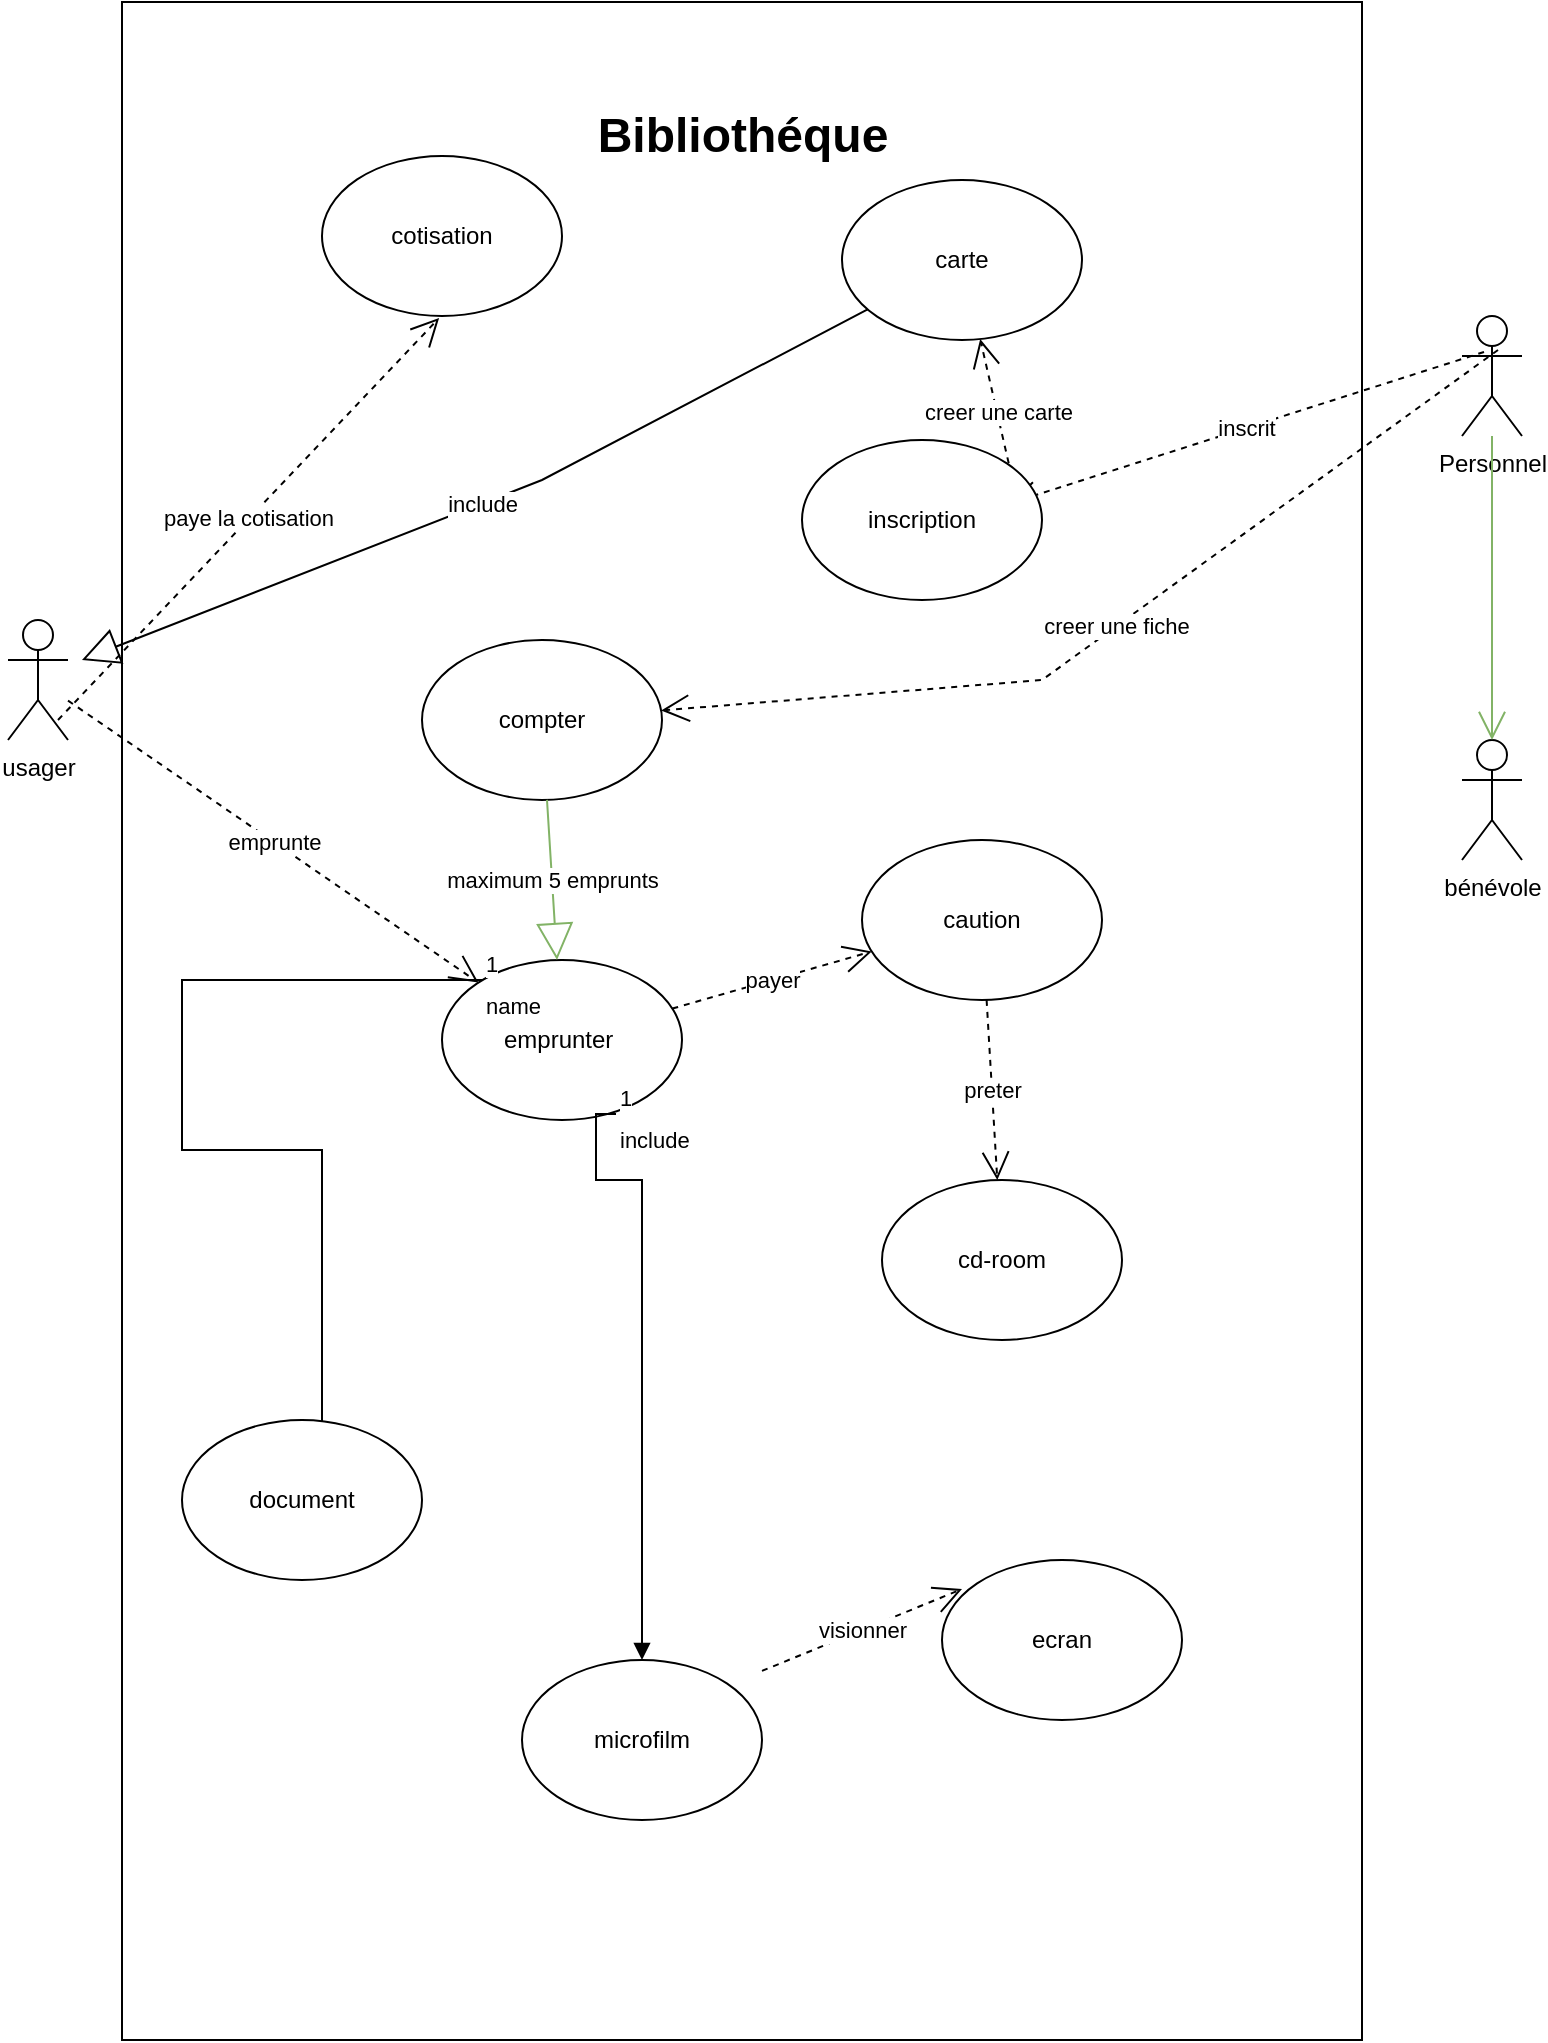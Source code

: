 <mxfile version="15.9.6" type="github">
  <diagram id="lQ0a94lmdzaRWGr032du" name="Page-1">
    <mxGraphModel dx="1350" dy="1942" grid="1" gridSize="10" guides="1" tooltips="1" connect="1" arrows="1" fold="1" page="1" pageScale="1" pageWidth="827" pageHeight="1169" math="0" shadow="0">
      <root>
        <mxCell id="0" />
        <mxCell id="1" parent="0" />
        <mxCell id="cyPY-RiiTBD_quAvL_1w-2" value="" style="rounded=0;whiteSpace=wrap;html=1;direction=south;" parent="1" vertex="1">
          <mxGeometry x="90" y="-1169" width="620" height="1019" as="geometry" />
        </mxCell>
        <mxCell id="cyPY-RiiTBD_quAvL_1w-3" value="&lt;font style=&quot;font-size: 24px&quot;&gt;&lt;b&gt;Bibliothéque&lt;/b&gt;&lt;/font&gt;" style="text;html=1;align=center;verticalAlign=middle;resizable=0;points=[];autosize=1;strokeColor=none;fillColor=none;" parent="1" vertex="1">
          <mxGeometry x="320" y="-1112" width="160" height="20" as="geometry" />
        </mxCell>
        <mxCell id="BAWyOKDqcm1cY8Z2Vvxt-1" value="usager" style="shape=umlActor;verticalLabelPosition=bottom;verticalAlign=top;html=1;outlineConnect=0;" parent="1" vertex="1">
          <mxGeometry x="33" y="-860" width="30" height="60" as="geometry" />
        </mxCell>
        <mxCell id="3aq6WHKHXTk7e97wV0Vl-1" value="Personnel" style="shape=umlActor;verticalLabelPosition=bottom;verticalAlign=top;html=1;" parent="1" vertex="1">
          <mxGeometry x="760" y="-1012" width="30" height="60" as="geometry" />
        </mxCell>
        <mxCell id="3aq6WHKHXTk7e97wV0Vl-2" value="bénévole" style="shape=umlActor;verticalLabelPosition=bottom;verticalAlign=top;html=1;" parent="1" vertex="1">
          <mxGeometry x="760" y="-800" width="30" height="60" as="geometry" />
        </mxCell>
        <mxCell id="3aq6WHKHXTk7e97wV0Vl-21" value="inscrit" style="endArrow=open;endSize=12;dashed=1;html=1;rounded=0;exitX=0.367;exitY=0.3;exitDx=0;exitDy=0;exitPerimeter=0;" parent="1" source="3aq6WHKHXTk7e97wV0Vl-1" edge="1">
          <mxGeometry width="160" relative="1" as="geometry">
            <mxPoint x="710" y="-990" as="sourcePoint" />
            <mxPoint x="534" y="-918.35" as="targetPoint" />
          </mxGeometry>
        </mxCell>
        <mxCell id="3aq6WHKHXTk7e97wV0Vl-22" value="creer une carte" style="endArrow=open;endSize=12;dashed=1;html=1;rounded=0;exitX=1.017;exitY=0.083;exitDx=0;exitDy=0;exitPerimeter=0;" parent="1" target="pSuiWLKc2Pd21CItgWu_-2" edge="1">
          <mxGeometry width="160" relative="1" as="geometry">
            <mxPoint x="536.04" y="-926.68" as="sourcePoint" />
            <mxPoint x="479.955" y="-1011" as="targetPoint" />
          </mxGeometry>
        </mxCell>
        <mxCell id="3aq6WHKHXTk7e97wV0Vl-25" value="paye la cotisation" style="endArrow=open;endSize=12;dashed=1;html=1;rounded=0;" parent="1" edge="1">
          <mxGeometry width="160" relative="1" as="geometry">
            <mxPoint x="58" y="-810" as="sourcePoint" />
            <mxPoint x="248.558" y="-1011" as="targetPoint" />
          </mxGeometry>
        </mxCell>
        <mxCell id="3aq6WHKHXTk7e97wV0Vl-27" value="emprunte" style="endArrow=open;endSize=12;dashed=1;html=1;rounded=0;" parent="1" source="BAWyOKDqcm1cY8Z2Vvxt-1" target="3aq6WHKHXTk7e97wV0Vl-32" edge="1">
          <mxGeometry width="160" relative="1" as="geometry">
            <mxPoint x="330" y="-810" as="sourcePoint" />
            <mxPoint x="490" y="-810" as="targetPoint" />
          </mxGeometry>
        </mxCell>
        <mxCell id="3aq6WHKHXTk7e97wV0Vl-29" value="caution" style="ellipse;whiteSpace=wrap;html=1;shadow=0;" parent="1" vertex="1">
          <mxGeometry x="460" y="-750" width="120" height="80" as="geometry" />
        </mxCell>
        <mxCell id="3aq6WHKHXTk7e97wV0Vl-30" value="preter" style="endArrow=open;endSize=12;dashed=1;html=1;rounded=0;" parent="1" source="3aq6WHKHXTk7e97wV0Vl-29" target="pSuiWLKc2Pd21CItgWu_-4" edge="1">
          <mxGeometry width="160" relative="1" as="geometry">
            <mxPoint x="330" y="-710" as="sourcePoint" />
            <mxPoint x="529.231" y="-600" as="targetPoint" />
          </mxGeometry>
        </mxCell>
        <mxCell id="3aq6WHKHXTk7e97wV0Vl-32" value="emprunter&amp;nbsp;" style="ellipse;whiteSpace=wrap;html=1;shadow=0;" parent="1" vertex="1">
          <mxGeometry x="250" y="-690" width="120" height="80" as="geometry" />
        </mxCell>
        <mxCell id="3aq6WHKHXTk7e97wV0Vl-33" value="payer" style="endArrow=open;endSize=12;dashed=1;html=1;rounded=0;" parent="1" source="3aq6WHKHXTk7e97wV0Vl-32" target="3aq6WHKHXTk7e97wV0Vl-29" edge="1">
          <mxGeometry width="160" relative="1" as="geometry">
            <mxPoint x="330" y="-710" as="sourcePoint" />
            <mxPoint x="490" y="-710" as="targetPoint" />
          </mxGeometry>
        </mxCell>
        <mxCell id="3aq6WHKHXTk7e97wV0Vl-34" value="creer une fiche" style="endArrow=open;endSize=12;dashed=1;html=1;rounded=0;exitX=0.6;exitY=0.283;exitDx=0;exitDy=0;exitPerimeter=0;" parent="1" source="3aq6WHKHXTk7e97wV0Vl-1" target="pSuiWLKc2Pd21CItgWu_-8" edge="1">
          <mxGeometry width="160" relative="1" as="geometry">
            <mxPoint x="330" y="-760" as="sourcePoint" />
            <mxPoint x="490" y="-760" as="targetPoint" />
            <Array as="points">
              <mxPoint x="550" y="-830" />
            </Array>
          </mxGeometry>
        </mxCell>
        <mxCell id="-gihN05Qc6N_xUoZX9xH-1" value="" style="endArrow=open;endFill=1;endSize=12;html=1;rounded=0;fillColor=#d5e8d4;strokeColor=#82b366;" parent="1" source="3aq6WHKHXTk7e97wV0Vl-1" target="3aq6WHKHXTk7e97wV0Vl-2" edge="1">
          <mxGeometry width="160" relative="1" as="geometry">
            <mxPoint x="740" y="-750.5" as="sourcePoint" />
            <mxPoint x="930" y="-760" as="targetPoint" />
          </mxGeometry>
        </mxCell>
        <mxCell id="-gihN05Qc6N_xUoZX9xH-2" value="visionner" style="endArrow=open;endSize=12;dashed=1;html=1;rounded=0;" parent="1" edge="1">
          <mxGeometry width="160" relative="1" as="geometry">
            <mxPoint x="410" y="-334.545" as="sourcePoint" />
            <mxPoint x="510" y="-375.455" as="targetPoint" />
          </mxGeometry>
        </mxCell>
        <mxCell id="-gihN05Qc6N_xUoZX9xH-3" value="name" style="endArrow=block;endFill=1;html=1;edgeStyle=orthogonalEdgeStyle;align=left;verticalAlign=top;rounded=0;" parent="1" source="3aq6WHKHXTk7e97wV0Vl-32" edge="1">
          <mxGeometry x="-1" relative="1" as="geometry">
            <mxPoint x="330" y="-560" as="sourcePoint" />
            <mxPoint x="190" y="-450" as="targetPoint" />
            <Array as="points">
              <mxPoint x="120" y="-680" />
              <mxPoint x="120" y="-595" />
              <mxPoint x="190" y="-595" />
            </Array>
          </mxGeometry>
        </mxCell>
        <mxCell id="-gihN05Qc6N_xUoZX9xH-4" value="1" style="edgeLabel;resizable=0;html=1;align=left;verticalAlign=bottom;" parent="-gihN05Qc6N_xUoZX9xH-3" connectable="0" vertex="1">
          <mxGeometry x="-1" relative="1" as="geometry" />
        </mxCell>
        <mxCell id="-gihN05Qc6N_xUoZX9xH-5" value="include" style="endArrow=block;endSize=16;endFill=0;html=1;rounded=0;" parent="1" source="pSuiWLKc2Pd21CItgWu_-2" edge="1">
          <mxGeometry width="160" relative="1" as="geometry">
            <mxPoint x="416.757" y="-1011" as="sourcePoint" />
            <mxPoint x="70" y="-840" as="targetPoint" />
            <Array as="points">
              <mxPoint x="300" y="-930" />
            </Array>
          </mxGeometry>
        </mxCell>
        <mxCell id="-gihN05Qc6N_xUoZX9xH-6" value="include" style="endArrow=block;endFill=1;html=1;edgeStyle=orthogonalEdgeStyle;align=left;verticalAlign=top;rounded=0;exitX=0.725;exitY=0.963;exitDx=0;exitDy=0;exitPerimeter=0;" parent="1" source="3aq6WHKHXTk7e97wV0Vl-32" edge="1">
          <mxGeometry x="-1" relative="1" as="geometry">
            <mxPoint x="330" y="-450" as="sourcePoint" />
            <mxPoint x="350" y="-340" as="targetPoint" />
            <Array as="points">
              <mxPoint x="327" y="-580" />
              <mxPoint x="350" y="-580" />
            </Array>
          </mxGeometry>
        </mxCell>
        <mxCell id="-gihN05Qc6N_xUoZX9xH-7" value="1" style="edgeLabel;resizable=0;html=1;align=left;verticalAlign=bottom;" parent="-gihN05Qc6N_xUoZX9xH-6" connectable="0" vertex="1">
          <mxGeometry x="-1" relative="1" as="geometry" />
        </mxCell>
        <mxCell id="pSuiWLKc2Pd21CItgWu_-1" value="cotisation" style="ellipse;whiteSpace=wrap;html=1;" parent="1" vertex="1">
          <mxGeometry x="190" y="-1092" width="120" height="80" as="geometry" />
        </mxCell>
        <mxCell id="pSuiWLKc2Pd21CItgWu_-2" value="carte" style="ellipse;whiteSpace=wrap;html=1;" parent="1" vertex="1">
          <mxGeometry x="450" y="-1080" width="120" height="80" as="geometry" />
        </mxCell>
        <mxCell id="pSuiWLKc2Pd21CItgWu_-3" value="inscription" style="ellipse;whiteSpace=wrap;html=1;" parent="1" vertex="1">
          <mxGeometry x="430" y="-950" width="120" height="80" as="geometry" />
        </mxCell>
        <mxCell id="pSuiWLKc2Pd21CItgWu_-4" value="cd-room" style="ellipse;whiteSpace=wrap;html=1;" parent="1" vertex="1">
          <mxGeometry x="470" y="-580" width="120" height="80" as="geometry" />
        </mxCell>
        <mxCell id="pSuiWLKc2Pd21CItgWu_-5" value="document" style="ellipse;whiteSpace=wrap;html=1;" parent="1" vertex="1">
          <mxGeometry x="120" y="-460" width="120" height="80" as="geometry" />
        </mxCell>
        <mxCell id="pSuiWLKc2Pd21CItgWu_-6" value="microfilm" style="ellipse;whiteSpace=wrap;html=1;" parent="1" vertex="1">
          <mxGeometry x="290" y="-340" width="120" height="80" as="geometry" />
        </mxCell>
        <mxCell id="pSuiWLKc2Pd21CItgWu_-7" value="ecran" style="ellipse;whiteSpace=wrap;html=1;" parent="1" vertex="1">
          <mxGeometry x="500" y="-390" width="120" height="80" as="geometry" />
        </mxCell>
        <mxCell id="pSuiWLKc2Pd21CItgWu_-8" value="compter" style="ellipse;whiteSpace=wrap;html=1;" parent="1" vertex="1">
          <mxGeometry x="240" y="-850" width="120" height="80" as="geometry" />
        </mxCell>
        <mxCell id="pSuiWLKc2Pd21CItgWu_-9" value="maximum 5 emprunts" style="endArrow=block;endSize=16;endFill=0;html=1;rounded=0;fillColor=#d5e8d4;strokeColor=#82b366;" parent="1" source="pSuiWLKc2Pd21CItgWu_-8" target="3aq6WHKHXTk7e97wV0Vl-32" edge="1">
          <mxGeometry width="160" relative="1" as="geometry">
            <mxPoint x="330" y="-560" as="sourcePoint" />
            <mxPoint x="490" y="-560" as="targetPoint" />
          </mxGeometry>
        </mxCell>
      </root>
    </mxGraphModel>
  </diagram>
</mxfile>
